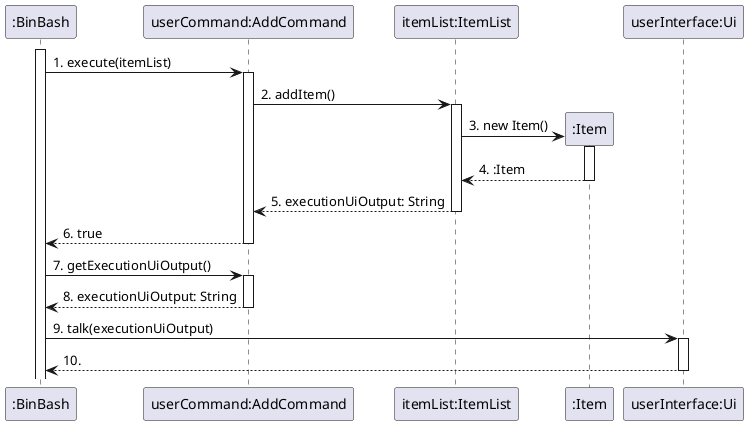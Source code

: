 @startuml

participant ":BinBash"
activate ":BinBash"
participant "userCommand:AddCommand"

":BinBash" -> "userCommand:AddCommand" : 1. execute(itemList)
activate "userCommand:AddCommand"
"userCommand:AddCommand" -> "itemList:ItemList" : 2. addItem()
activate "itemList:ItemList"

"itemList:ItemList" -> ":Item"** : 3. new Item()
activate ":Item"
return 4. :Item
return 5. executionUiOutput: String
return 6. true

":BinBash" -> "userCommand:AddCommand" : 7. getExecutionUiOutput()
activate "userCommand:AddCommand"
return 8. executionUiOutput: String
":BinBash" -> "userInterface:Ui" : 9. talk(executionUiOutput)
activate "userInterface:Ui"
return 10.

@enduml